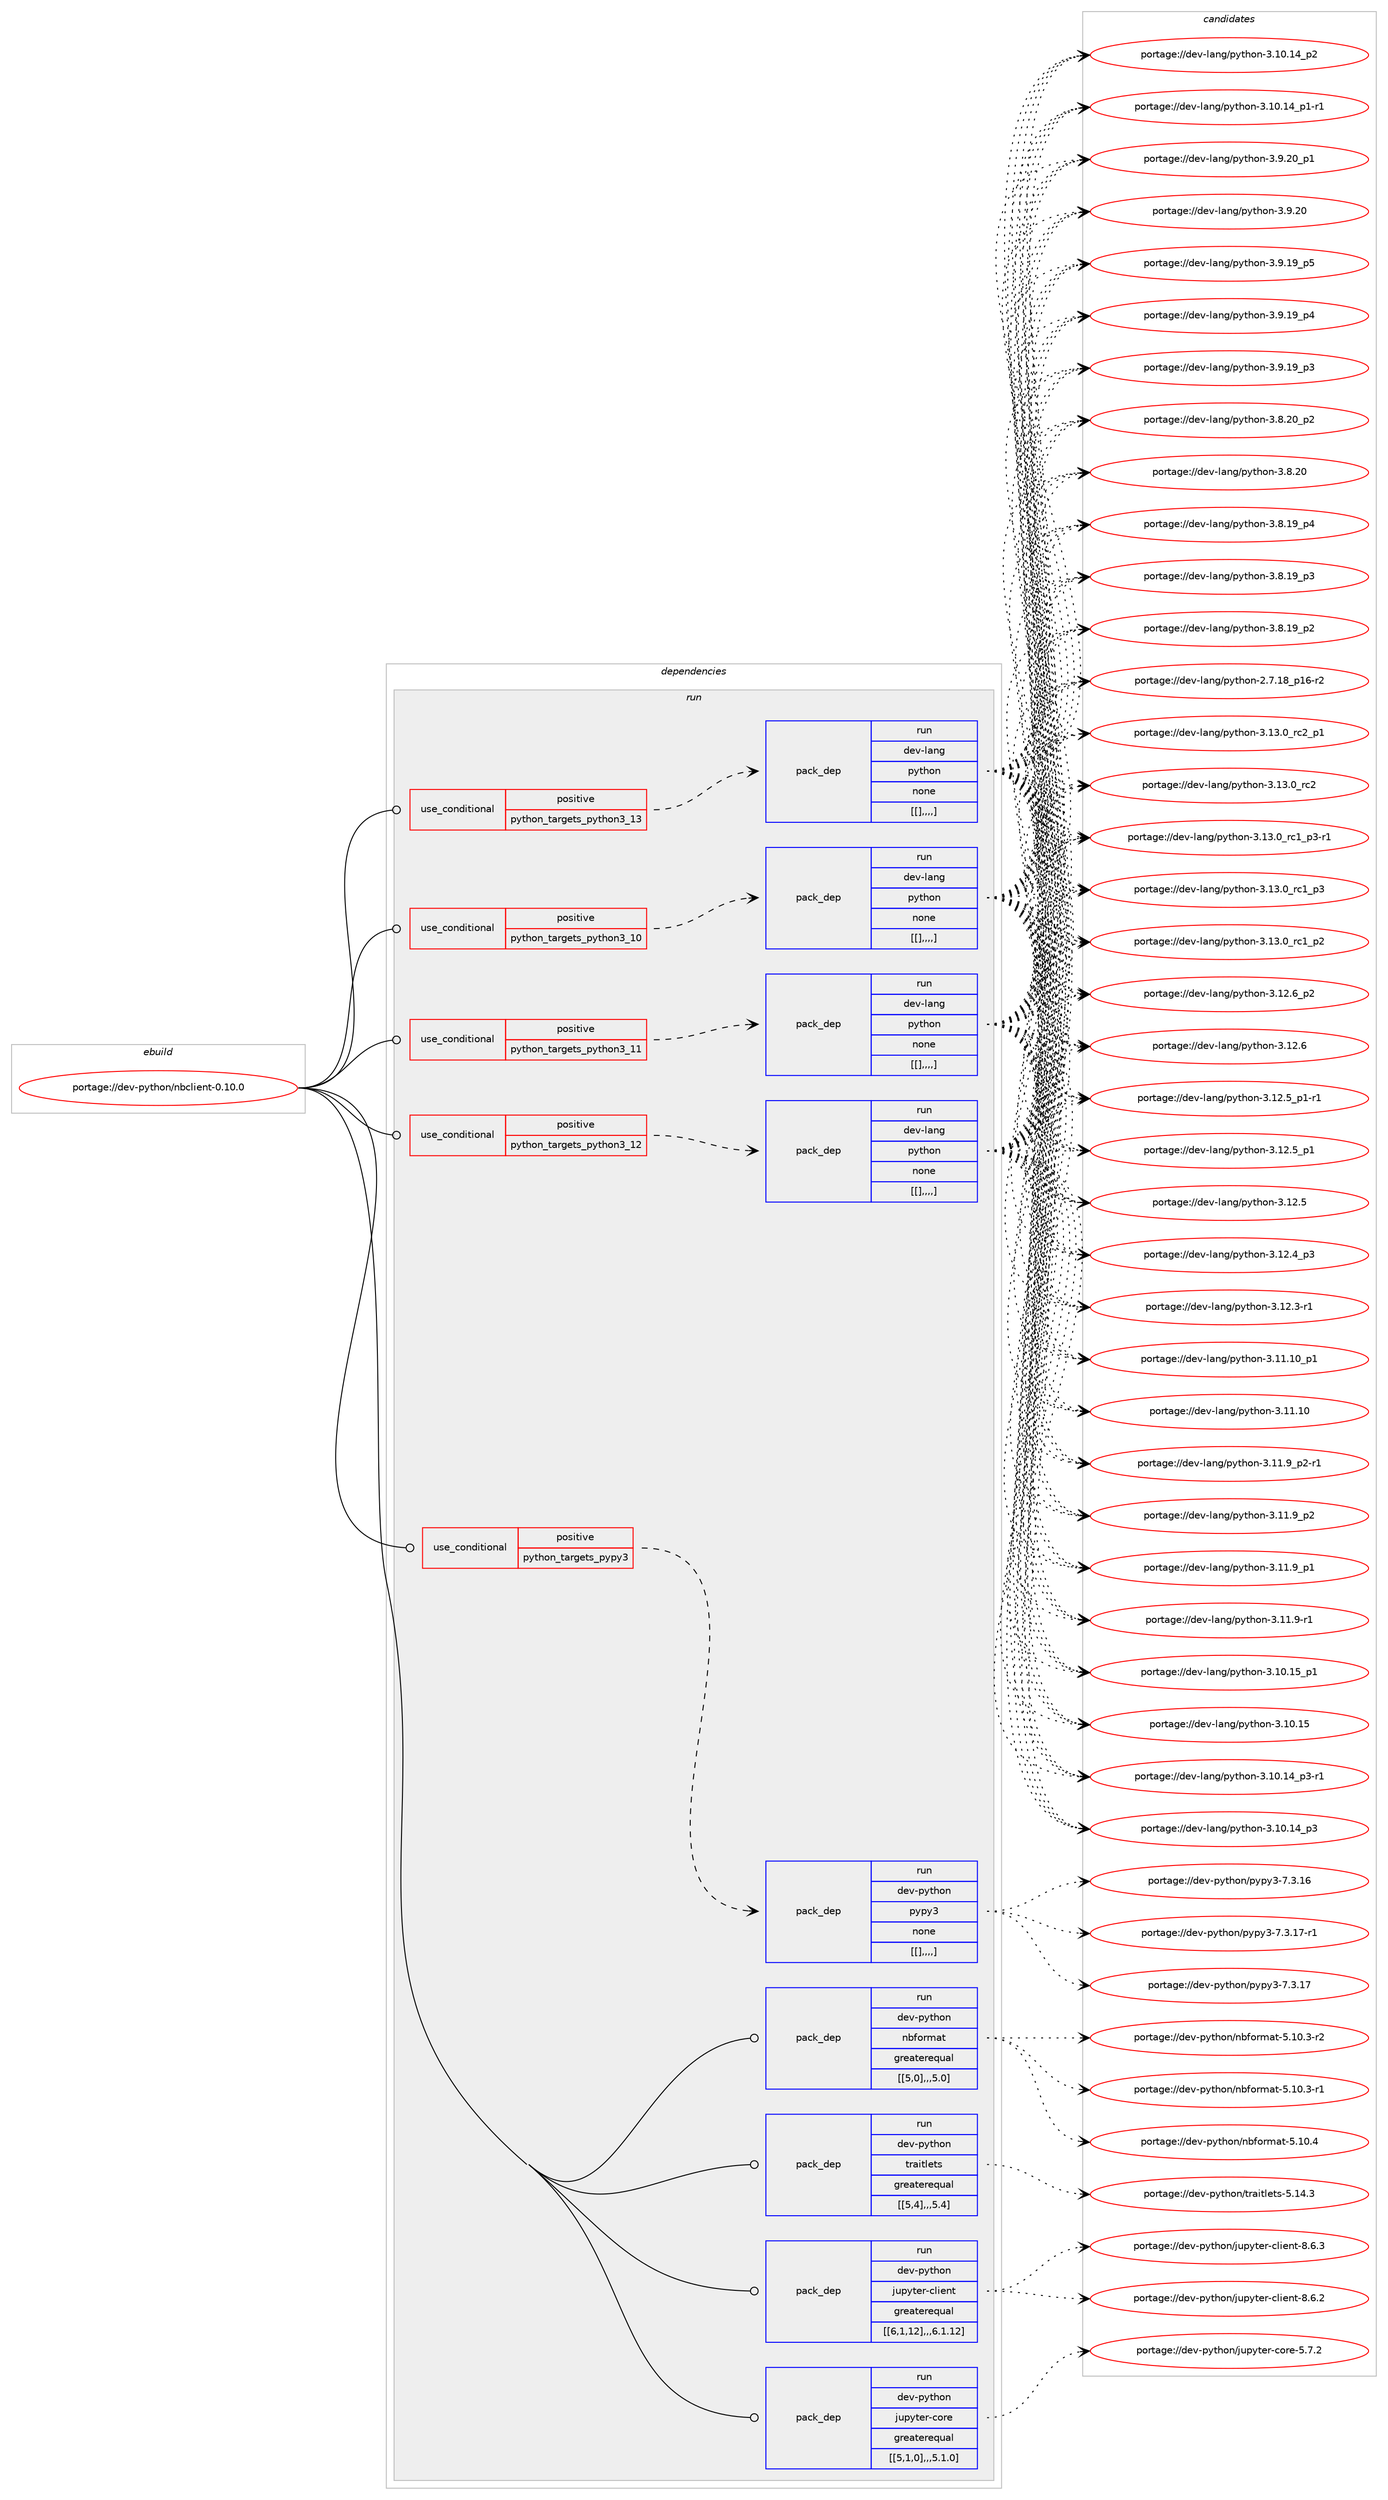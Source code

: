 digraph prolog {

# *************
# Graph options
# *************

newrank=true;
concentrate=true;
compound=true;
graph [rankdir=LR,fontname=Helvetica,fontsize=10,ranksep=1.5];#, ranksep=2.5, nodesep=0.2];
edge  [arrowhead=vee];
node  [fontname=Helvetica,fontsize=10];

# **********
# The ebuild
# **********

subgraph cluster_leftcol {
color=gray;
label=<<i>ebuild</i>>;
id [label="portage://dev-python/nbclient-0.10.0", color=red, width=4, href="../dev-python/nbclient-0.10.0.svg"];
}

# ****************
# The dependencies
# ****************

subgraph cluster_midcol {
color=gray;
label=<<i>dependencies</i>>;
subgraph cluster_compile {
fillcolor="#eeeeee";
style=filled;
label=<<i>compile</i>>;
}
subgraph cluster_compileandrun {
fillcolor="#eeeeee";
style=filled;
label=<<i>compile and run</i>>;
}
subgraph cluster_run {
fillcolor="#eeeeee";
style=filled;
label=<<i>run</i>>;
subgraph cond36429 {
dependency154333 [label=<<TABLE BORDER="0" CELLBORDER="1" CELLSPACING="0" CELLPADDING="4"><TR><TD ROWSPAN="3" CELLPADDING="10">use_conditional</TD></TR><TR><TD>positive</TD></TR><TR><TD>python_targets_pypy3</TD></TR></TABLE>>, shape=none, color=red];
subgraph pack116690 {
dependency154334 [label=<<TABLE BORDER="0" CELLBORDER="1" CELLSPACING="0" CELLPADDING="4" WIDTH="220"><TR><TD ROWSPAN="6" CELLPADDING="30">pack_dep</TD></TR><TR><TD WIDTH="110">run</TD></TR><TR><TD>dev-python</TD></TR><TR><TD>pypy3</TD></TR><TR><TD>none</TD></TR><TR><TD>[[],,,,]</TD></TR></TABLE>>, shape=none, color=blue];
}
dependency154333:e -> dependency154334:w [weight=20,style="dashed",arrowhead="vee"];
}
id:e -> dependency154333:w [weight=20,style="solid",arrowhead="odot"];
subgraph cond36430 {
dependency154335 [label=<<TABLE BORDER="0" CELLBORDER="1" CELLSPACING="0" CELLPADDING="4"><TR><TD ROWSPAN="3" CELLPADDING="10">use_conditional</TD></TR><TR><TD>positive</TD></TR><TR><TD>python_targets_python3_10</TD></TR></TABLE>>, shape=none, color=red];
subgraph pack116691 {
dependency154336 [label=<<TABLE BORDER="0" CELLBORDER="1" CELLSPACING="0" CELLPADDING="4" WIDTH="220"><TR><TD ROWSPAN="6" CELLPADDING="30">pack_dep</TD></TR><TR><TD WIDTH="110">run</TD></TR><TR><TD>dev-lang</TD></TR><TR><TD>python</TD></TR><TR><TD>none</TD></TR><TR><TD>[[],,,,]</TD></TR></TABLE>>, shape=none, color=blue];
}
dependency154335:e -> dependency154336:w [weight=20,style="dashed",arrowhead="vee"];
}
id:e -> dependency154335:w [weight=20,style="solid",arrowhead="odot"];
subgraph cond36431 {
dependency154337 [label=<<TABLE BORDER="0" CELLBORDER="1" CELLSPACING="0" CELLPADDING="4"><TR><TD ROWSPAN="3" CELLPADDING="10">use_conditional</TD></TR><TR><TD>positive</TD></TR><TR><TD>python_targets_python3_11</TD></TR></TABLE>>, shape=none, color=red];
subgraph pack116692 {
dependency154338 [label=<<TABLE BORDER="0" CELLBORDER="1" CELLSPACING="0" CELLPADDING="4" WIDTH="220"><TR><TD ROWSPAN="6" CELLPADDING="30">pack_dep</TD></TR><TR><TD WIDTH="110">run</TD></TR><TR><TD>dev-lang</TD></TR><TR><TD>python</TD></TR><TR><TD>none</TD></TR><TR><TD>[[],,,,]</TD></TR></TABLE>>, shape=none, color=blue];
}
dependency154337:e -> dependency154338:w [weight=20,style="dashed",arrowhead="vee"];
}
id:e -> dependency154337:w [weight=20,style="solid",arrowhead="odot"];
subgraph cond36432 {
dependency154339 [label=<<TABLE BORDER="0" CELLBORDER="1" CELLSPACING="0" CELLPADDING="4"><TR><TD ROWSPAN="3" CELLPADDING="10">use_conditional</TD></TR><TR><TD>positive</TD></TR><TR><TD>python_targets_python3_12</TD></TR></TABLE>>, shape=none, color=red];
subgraph pack116693 {
dependency154340 [label=<<TABLE BORDER="0" CELLBORDER="1" CELLSPACING="0" CELLPADDING="4" WIDTH="220"><TR><TD ROWSPAN="6" CELLPADDING="30">pack_dep</TD></TR><TR><TD WIDTH="110">run</TD></TR><TR><TD>dev-lang</TD></TR><TR><TD>python</TD></TR><TR><TD>none</TD></TR><TR><TD>[[],,,,]</TD></TR></TABLE>>, shape=none, color=blue];
}
dependency154339:e -> dependency154340:w [weight=20,style="dashed",arrowhead="vee"];
}
id:e -> dependency154339:w [weight=20,style="solid",arrowhead="odot"];
subgraph cond36433 {
dependency154341 [label=<<TABLE BORDER="0" CELLBORDER="1" CELLSPACING="0" CELLPADDING="4"><TR><TD ROWSPAN="3" CELLPADDING="10">use_conditional</TD></TR><TR><TD>positive</TD></TR><TR><TD>python_targets_python3_13</TD></TR></TABLE>>, shape=none, color=red];
subgraph pack116694 {
dependency154342 [label=<<TABLE BORDER="0" CELLBORDER="1" CELLSPACING="0" CELLPADDING="4" WIDTH="220"><TR><TD ROWSPAN="6" CELLPADDING="30">pack_dep</TD></TR><TR><TD WIDTH="110">run</TD></TR><TR><TD>dev-lang</TD></TR><TR><TD>python</TD></TR><TR><TD>none</TD></TR><TR><TD>[[],,,,]</TD></TR></TABLE>>, shape=none, color=blue];
}
dependency154341:e -> dependency154342:w [weight=20,style="dashed",arrowhead="vee"];
}
id:e -> dependency154341:w [weight=20,style="solid",arrowhead="odot"];
subgraph pack116695 {
dependency154343 [label=<<TABLE BORDER="0" CELLBORDER="1" CELLSPACING="0" CELLPADDING="4" WIDTH="220"><TR><TD ROWSPAN="6" CELLPADDING="30">pack_dep</TD></TR><TR><TD WIDTH="110">run</TD></TR><TR><TD>dev-python</TD></TR><TR><TD>jupyter-client</TD></TR><TR><TD>greaterequal</TD></TR><TR><TD>[[6,1,12],,,6.1.12]</TD></TR></TABLE>>, shape=none, color=blue];
}
id:e -> dependency154343:w [weight=20,style="solid",arrowhead="odot"];
subgraph pack116696 {
dependency154344 [label=<<TABLE BORDER="0" CELLBORDER="1" CELLSPACING="0" CELLPADDING="4" WIDTH="220"><TR><TD ROWSPAN="6" CELLPADDING="30">pack_dep</TD></TR><TR><TD WIDTH="110">run</TD></TR><TR><TD>dev-python</TD></TR><TR><TD>jupyter-core</TD></TR><TR><TD>greaterequal</TD></TR><TR><TD>[[5,1,0],,,5.1.0]</TD></TR></TABLE>>, shape=none, color=blue];
}
id:e -> dependency154344:w [weight=20,style="solid",arrowhead="odot"];
subgraph pack116697 {
dependency154345 [label=<<TABLE BORDER="0" CELLBORDER="1" CELLSPACING="0" CELLPADDING="4" WIDTH="220"><TR><TD ROWSPAN="6" CELLPADDING="30">pack_dep</TD></TR><TR><TD WIDTH="110">run</TD></TR><TR><TD>dev-python</TD></TR><TR><TD>nbformat</TD></TR><TR><TD>greaterequal</TD></TR><TR><TD>[[5,0],,,5.0]</TD></TR></TABLE>>, shape=none, color=blue];
}
id:e -> dependency154345:w [weight=20,style="solid",arrowhead="odot"];
subgraph pack116698 {
dependency154346 [label=<<TABLE BORDER="0" CELLBORDER="1" CELLSPACING="0" CELLPADDING="4" WIDTH="220"><TR><TD ROWSPAN="6" CELLPADDING="30">pack_dep</TD></TR><TR><TD WIDTH="110">run</TD></TR><TR><TD>dev-python</TD></TR><TR><TD>traitlets</TD></TR><TR><TD>greaterequal</TD></TR><TR><TD>[[5,4],,,5.4]</TD></TR></TABLE>>, shape=none, color=blue];
}
id:e -> dependency154346:w [weight=20,style="solid",arrowhead="odot"];
}
}

# **************
# The candidates
# **************

subgraph cluster_choices {
rank=same;
color=gray;
label=<<i>candidates</i>>;

subgraph choice116690 {
color=black;
nodesep=1;
choice100101118451121211161041111104711212111212151455546514649554511449 [label="portage://dev-python/pypy3-7.3.17-r1", color=red, width=4,href="../dev-python/pypy3-7.3.17-r1.svg"];
choice10010111845112121116104111110471121211121215145554651464955 [label="portage://dev-python/pypy3-7.3.17", color=red, width=4,href="../dev-python/pypy3-7.3.17.svg"];
choice10010111845112121116104111110471121211121215145554651464954 [label="portage://dev-python/pypy3-7.3.16", color=red, width=4,href="../dev-python/pypy3-7.3.16.svg"];
dependency154334:e -> choice100101118451121211161041111104711212111212151455546514649554511449:w [style=dotted,weight="100"];
dependency154334:e -> choice10010111845112121116104111110471121211121215145554651464955:w [style=dotted,weight="100"];
dependency154334:e -> choice10010111845112121116104111110471121211121215145554651464954:w [style=dotted,weight="100"];
}
subgraph choice116691 {
color=black;
nodesep=1;
choice100101118451089711010347112121116104111110455146495146489511499509511249 [label="portage://dev-lang/python-3.13.0_rc2_p1", color=red, width=4,href="../dev-lang/python-3.13.0_rc2_p1.svg"];
choice10010111845108971101034711212111610411111045514649514648951149950 [label="portage://dev-lang/python-3.13.0_rc2", color=red, width=4,href="../dev-lang/python-3.13.0_rc2.svg"];
choice1001011184510897110103471121211161041111104551464951464895114994995112514511449 [label="portage://dev-lang/python-3.13.0_rc1_p3-r1", color=red, width=4,href="../dev-lang/python-3.13.0_rc1_p3-r1.svg"];
choice100101118451089711010347112121116104111110455146495146489511499499511251 [label="portage://dev-lang/python-3.13.0_rc1_p3", color=red, width=4,href="../dev-lang/python-3.13.0_rc1_p3.svg"];
choice100101118451089711010347112121116104111110455146495146489511499499511250 [label="portage://dev-lang/python-3.13.0_rc1_p2", color=red, width=4,href="../dev-lang/python-3.13.0_rc1_p2.svg"];
choice100101118451089711010347112121116104111110455146495046549511250 [label="portage://dev-lang/python-3.12.6_p2", color=red, width=4,href="../dev-lang/python-3.12.6_p2.svg"];
choice10010111845108971101034711212111610411111045514649504654 [label="portage://dev-lang/python-3.12.6", color=red, width=4,href="../dev-lang/python-3.12.6.svg"];
choice1001011184510897110103471121211161041111104551464950465395112494511449 [label="portage://dev-lang/python-3.12.5_p1-r1", color=red, width=4,href="../dev-lang/python-3.12.5_p1-r1.svg"];
choice100101118451089711010347112121116104111110455146495046539511249 [label="portage://dev-lang/python-3.12.5_p1", color=red, width=4,href="../dev-lang/python-3.12.5_p1.svg"];
choice10010111845108971101034711212111610411111045514649504653 [label="portage://dev-lang/python-3.12.5", color=red, width=4,href="../dev-lang/python-3.12.5.svg"];
choice100101118451089711010347112121116104111110455146495046529511251 [label="portage://dev-lang/python-3.12.4_p3", color=red, width=4,href="../dev-lang/python-3.12.4_p3.svg"];
choice100101118451089711010347112121116104111110455146495046514511449 [label="portage://dev-lang/python-3.12.3-r1", color=red, width=4,href="../dev-lang/python-3.12.3-r1.svg"];
choice10010111845108971101034711212111610411111045514649494649489511249 [label="portage://dev-lang/python-3.11.10_p1", color=red, width=4,href="../dev-lang/python-3.11.10_p1.svg"];
choice1001011184510897110103471121211161041111104551464949464948 [label="portage://dev-lang/python-3.11.10", color=red, width=4,href="../dev-lang/python-3.11.10.svg"];
choice1001011184510897110103471121211161041111104551464949465795112504511449 [label="portage://dev-lang/python-3.11.9_p2-r1", color=red, width=4,href="../dev-lang/python-3.11.9_p2-r1.svg"];
choice100101118451089711010347112121116104111110455146494946579511250 [label="portage://dev-lang/python-3.11.9_p2", color=red, width=4,href="../dev-lang/python-3.11.9_p2.svg"];
choice100101118451089711010347112121116104111110455146494946579511249 [label="portage://dev-lang/python-3.11.9_p1", color=red, width=4,href="../dev-lang/python-3.11.9_p1.svg"];
choice100101118451089711010347112121116104111110455146494946574511449 [label="portage://dev-lang/python-3.11.9-r1", color=red, width=4,href="../dev-lang/python-3.11.9-r1.svg"];
choice10010111845108971101034711212111610411111045514649484649539511249 [label="portage://dev-lang/python-3.10.15_p1", color=red, width=4,href="../dev-lang/python-3.10.15_p1.svg"];
choice1001011184510897110103471121211161041111104551464948464953 [label="portage://dev-lang/python-3.10.15", color=red, width=4,href="../dev-lang/python-3.10.15.svg"];
choice100101118451089711010347112121116104111110455146494846495295112514511449 [label="portage://dev-lang/python-3.10.14_p3-r1", color=red, width=4,href="../dev-lang/python-3.10.14_p3-r1.svg"];
choice10010111845108971101034711212111610411111045514649484649529511251 [label="portage://dev-lang/python-3.10.14_p3", color=red, width=4,href="../dev-lang/python-3.10.14_p3.svg"];
choice10010111845108971101034711212111610411111045514649484649529511250 [label="portage://dev-lang/python-3.10.14_p2", color=red, width=4,href="../dev-lang/python-3.10.14_p2.svg"];
choice100101118451089711010347112121116104111110455146494846495295112494511449 [label="portage://dev-lang/python-3.10.14_p1-r1", color=red, width=4,href="../dev-lang/python-3.10.14_p1-r1.svg"];
choice100101118451089711010347112121116104111110455146574650489511249 [label="portage://dev-lang/python-3.9.20_p1", color=red, width=4,href="../dev-lang/python-3.9.20_p1.svg"];
choice10010111845108971101034711212111610411111045514657465048 [label="portage://dev-lang/python-3.9.20", color=red, width=4,href="../dev-lang/python-3.9.20.svg"];
choice100101118451089711010347112121116104111110455146574649579511253 [label="portage://dev-lang/python-3.9.19_p5", color=red, width=4,href="../dev-lang/python-3.9.19_p5.svg"];
choice100101118451089711010347112121116104111110455146574649579511252 [label="portage://dev-lang/python-3.9.19_p4", color=red, width=4,href="../dev-lang/python-3.9.19_p4.svg"];
choice100101118451089711010347112121116104111110455146574649579511251 [label="portage://dev-lang/python-3.9.19_p3", color=red, width=4,href="../dev-lang/python-3.9.19_p3.svg"];
choice100101118451089711010347112121116104111110455146564650489511250 [label="portage://dev-lang/python-3.8.20_p2", color=red, width=4,href="../dev-lang/python-3.8.20_p2.svg"];
choice10010111845108971101034711212111610411111045514656465048 [label="portage://dev-lang/python-3.8.20", color=red, width=4,href="../dev-lang/python-3.8.20.svg"];
choice100101118451089711010347112121116104111110455146564649579511252 [label="portage://dev-lang/python-3.8.19_p4", color=red, width=4,href="../dev-lang/python-3.8.19_p4.svg"];
choice100101118451089711010347112121116104111110455146564649579511251 [label="portage://dev-lang/python-3.8.19_p3", color=red, width=4,href="../dev-lang/python-3.8.19_p3.svg"];
choice100101118451089711010347112121116104111110455146564649579511250 [label="portage://dev-lang/python-3.8.19_p2", color=red, width=4,href="../dev-lang/python-3.8.19_p2.svg"];
choice100101118451089711010347112121116104111110455046554649569511249544511450 [label="portage://dev-lang/python-2.7.18_p16-r2", color=red, width=4,href="../dev-lang/python-2.7.18_p16-r2.svg"];
dependency154336:e -> choice100101118451089711010347112121116104111110455146495146489511499509511249:w [style=dotted,weight="100"];
dependency154336:e -> choice10010111845108971101034711212111610411111045514649514648951149950:w [style=dotted,weight="100"];
dependency154336:e -> choice1001011184510897110103471121211161041111104551464951464895114994995112514511449:w [style=dotted,weight="100"];
dependency154336:e -> choice100101118451089711010347112121116104111110455146495146489511499499511251:w [style=dotted,weight="100"];
dependency154336:e -> choice100101118451089711010347112121116104111110455146495146489511499499511250:w [style=dotted,weight="100"];
dependency154336:e -> choice100101118451089711010347112121116104111110455146495046549511250:w [style=dotted,weight="100"];
dependency154336:e -> choice10010111845108971101034711212111610411111045514649504654:w [style=dotted,weight="100"];
dependency154336:e -> choice1001011184510897110103471121211161041111104551464950465395112494511449:w [style=dotted,weight="100"];
dependency154336:e -> choice100101118451089711010347112121116104111110455146495046539511249:w [style=dotted,weight="100"];
dependency154336:e -> choice10010111845108971101034711212111610411111045514649504653:w [style=dotted,weight="100"];
dependency154336:e -> choice100101118451089711010347112121116104111110455146495046529511251:w [style=dotted,weight="100"];
dependency154336:e -> choice100101118451089711010347112121116104111110455146495046514511449:w [style=dotted,weight="100"];
dependency154336:e -> choice10010111845108971101034711212111610411111045514649494649489511249:w [style=dotted,weight="100"];
dependency154336:e -> choice1001011184510897110103471121211161041111104551464949464948:w [style=dotted,weight="100"];
dependency154336:e -> choice1001011184510897110103471121211161041111104551464949465795112504511449:w [style=dotted,weight="100"];
dependency154336:e -> choice100101118451089711010347112121116104111110455146494946579511250:w [style=dotted,weight="100"];
dependency154336:e -> choice100101118451089711010347112121116104111110455146494946579511249:w [style=dotted,weight="100"];
dependency154336:e -> choice100101118451089711010347112121116104111110455146494946574511449:w [style=dotted,weight="100"];
dependency154336:e -> choice10010111845108971101034711212111610411111045514649484649539511249:w [style=dotted,weight="100"];
dependency154336:e -> choice1001011184510897110103471121211161041111104551464948464953:w [style=dotted,weight="100"];
dependency154336:e -> choice100101118451089711010347112121116104111110455146494846495295112514511449:w [style=dotted,weight="100"];
dependency154336:e -> choice10010111845108971101034711212111610411111045514649484649529511251:w [style=dotted,weight="100"];
dependency154336:e -> choice10010111845108971101034711212111610411111045514649484649529511250:w [style=dotted,weight="100"];
dependency154336:e -> choice100101118451089711010347112121116104111110455146494846495295112494511449:w [style=dotted,weight="100"];
dependency154336:e -> choice100101118451089711010347112121116104111110455146574650489511249:w [style=dotted,weight="100"];
dependency154336:e -> choice10010111845108971101034711212111610411111045514657465048:w [style=dotted,weight="100"];
dependency154336:e -> choice100101118451089711010347112121116104111110455146574649579511253:w [style=dotted,weight="100"];
dependency154336:e -> choice100101118451089711010347112121116104111110455146574649579511252:w [style=dotted,weight="100"];
dependency154336:e -> choice100101118451089711010347112121116104111110455146574649579511251:w [style=dotted,weight="100"];
dependency154336:e -> choice100101118451089711010347112121116104111110455146564650489511250:w [style=dotted,weight="100"];
dependency154336:e -> choice10010111845108971101034711212111610411111045514656465048:w [style=dotted,weight="100"];
dependency154336:e -> choice100101118451089711010347112121116104111110455146564649579511252:w [style=dotted,weight="100"];
dependency154336:e -> choice100101118451089711010347112121116104111110455146564649579511251:w [style=dotted,weight="100"];
dependency154336:e -> choice100101118451089711010347112121116104111110455146564649579511250:w [style=dotted,weight="100"];
dependency154336:e -> choice100101118451089711010347112121116104111110455046554649569511249544511450:w [style=dotted,weight="100"];
}
subgraph choice116692 {
color=black;
nodesep=1;
choice100101118451089711010347112121116104111110455146495146489511499509511249 [label="portage://dev-lang/python-3.13.0_rc2_p1", color=red, width=4,href="../dev-lang/python-3.13.0_rc2_p1.svg"];
choice10010111845108971101034711212111610411111045514649514648951149950 [label="portage://dev-lang/python-3.13.0_rc2", color=red, width=4,href="../dev-lang/python-3.13.0_rc2.svg"];
choice1001011184510897110103471121211161041111104551464951464895114994995112514511449 [label="portage://dev-lang/python-3.13.0_rc1_p3-r1", color=red, width=4,href="../dev-lang/python-3.13.0_rc1_p3-r1.svg"];
choice100101118451089711010347112121116104111110455146495146489511499499511251 [label="portage://dev-lang/python-3.13.0_rc1_p3", color=red, width=4,href="../dev-lang/python-3.13.0_rc1_p3.svg"];
choice100101118451089711010347112121116104111110455146495146489511499499511250 [label="portage://dev-lang/python-3.13.0_rc1_p2", color=red, width=4,href="../dev-lang/python-3.13.0_rc1_p2.svg"];
choice100101118451089711010347112121116104111110455146495046549511250 [label="portage://dev-lang/python-3.12.6_p2", color=red, width=4,href="../dev-lang/python-3.12.6_p2.svg"];
choice10010111845108971101034711212111610411111045514649504654 [label="portage://dev-lang/python-3.12.6", color=red, width=4,href="../dev-lang/python-3.12.6.svg"];
choice1001011184510897110103471121211161041111104551464950465395112494511449 [label="portage://dev-lang/python-3.12.5_p1-r1", color=red, width=4,href="../dev-lang/python-3.12.5_p1-r1.svg"];
choice100101118451089711010347112121116104111110455146495046539511249 [label="portage://dev-lang/python-3.12.5_p1", color=red, width=4,href="../dev-lang/python-3.12.5_p1.svg"];
choice10010111845108971101034711212111610411111045514649504653 [label="portage://dev-lang/python-3.12.5", color=red, width=4,href="../dev-lang/python-3.12.5.svg"];
choice100101118451089711010347112121116104111110455146495046529511251 [label="portage://dev-lang/python-3.12.4_p3", color=red, width=4,href="../dev-lang/python-3.12.4_p3.svg"];
choice100101118451089711010347112121116104111110455146495046514511449 [label="portage://dev-lang/python-3.12.3-r1", color=red, width=4,href="../dev-lang/python-3.12.3-r1.svg"];
choice10010111845108971101034711212111610411111045514649494649489511249 [label="portage://dev-lang/python-3.11.10_p1", color=red, width=4,href="../dev-lang/python-3.11.10_p1.svg"];
choice1001011184510897110103471121211161041111104551464949464948 [label="portage://dev-lang/python-3.11.10", color=red, width=4,href="../dev-lang/python-3.11.10.svg"];
choice1001011184510897110103471121211161041111104551464949465795112504511449 [label="portage://dev-lang/python-3.11.9_p2-r1", color=red, width=4,href="../dev-lang/python-3.11.9_p2-r1.svg"];
choice100101118451089711010347112121116104111110455146494946579511250 [label="portage://dev-lang/python-3.11.9_p2", color=red, width=4,href="../dev-lang/python-3.11.9_p2.svg"];
choice100101118451089711010347112121116104111110455146494946579511249 [label="portage://dev-lang/python-3.11.9_p1", color=red, width=4,href="../dev-lang/python-3.11.9_p1.svg"];
choice100101118451089711010347112121116104111110455146494946574511449 [label="portage://dev-lang/python-3.11.9-r1", color=red, width=4,href="../dev-lang/python-3.11.9-r1.svg"];
choice10010111845108971101034711212111610411111045514649484649539511249 [label="portage://dev-lang/python-3.10.15_p1", color=red, width=4,href="../dev-lang/python-3.10.15_p1.svg"];
choice1001011184510897110103471121211161041111104551464948464953 [label="portage://dev-lang/python-3.10.15", color=red, width=4,href="../dev-lang/python-3.10.15.svg"];
choice100101118451089711010347112121116104111110455146494846495295112514511449 [label="portage://dev-lang/python-3.10.14_p3-r1", color=red, width=4,href="../dev-lang/python-3.10.14_p3-r1.svg"];
choice10010111845108971101034711212111610411111045514649484649529511251 [label="portage://dev-lang/python-3.10.14_p3", color=red, width=4,href="../dev-lang/python-3.10.14_p3.svg"];
choice10010111845108971101034711212111610411111045514649484649529511250 [label="portage://dev-lang/python-3.10.14_p2", color=red, width=4,href="../dev-lang/python-3.10.14_p2.svg"];
choice100101118451089711010347112121116104111110455146494846495295112494511449 [label="portage://dev-lang/python-3.10.14_p1-r1", color=red, width=4,href="../dev-lang/python-3.10.14_p1-r1.svg"];
choice100101118451089711010347112121116104111110455146574650489511249 [label="portage://dev-lang/python-3.9.20_p1", color=red, width=4,href="../dev-lang/python-3.9.20_p1.svg"];
choice10010111845108971101034711212111610411111045514657465048 [label="portage://dev-lang/python-3.9.20", color=red, width=4,href="../dev-lang/python-3.9.20.svg"];
choice100101118451089711010347112121116104111110455146574649579511253 [label="portage://dev-lang/python-3.9.19_p5", color=red, width=4,href="../dev-lang/python-3.9.19_p5.svg"];
choice100101118451089711010347112121116104111110455146574649579511252 [label="portage://dev-lang/python-3.9.19_p4", color=red, width=4,href="../dev-lang/python-3.9.19_p4.svg"];
choice100101118451089711010347112121116104111110455146574649579511251 [label="portage://dev-lang/python-3.9.19_p3", color=red, width=4,href="../dev-lang/python-3.9.19_p3.svg"];
choice100101118451089711010347112121116104111110455146564650489511250 [label="portage://dev-lang/python-3.8.20_p2", color=red, width=4,href="../dev-lang/python-3.8.20_p2.svg"];
choice10010111845108971101034711212111610411111045514656465048 [label="portage://dev-lang/python-3.8.20", color=red, width=4,href="../dev-lang/python-3.8.20.svg"];
choice100101118451089711010347112121116104111110455146564649579511252 [label="portage://dev-lang/python-3.8.19_p4", color=red, width=4,href="../dev-lang/python-3.8.19_p4.svg"];
choice100101118451089711010347112121116104111110455146564649579511251 [label="portage://dev-lang/python-3.8.19_p3", color=red, width=4,href="../dev-lang/python-3.8.19_p3.svg"];
choice100101118451089711010347112121116104111110455146564649579511250 [label="portage://dev-lang/python-3.8.19_p2", color=red, width=4,href="../dev-lang/python-3.8.19_p2.svg"];
choice100101118451089711010347112121116104111110455046554649569511249544511450 [label="portage://dev-lang/python-2.7.18_p16-r2", color=red, width=4,href="../dev-lang/python-2.7.18_p16-r2.svg"];
dependency154338:e -> choice100101118451089711010347112121116104111110455146495146489511499509511249:w [style=dotted,weight="100"];
dependency154338:e -> choice10010111845108971101034711212111610411111045514649514648951149950:w [style=dotted,weight="100"];
dependency154338:e -> choice1001011184510897110103471121211161041111104551464951464895114994995112514511449:w [style=dotted,weight="100"];
dependency154338:e -> choice100101118451089711010347112121116104111110455146495146489511499499511251:w [style=dotted,weight="100"];
dependency154338:e -> choice100101118451089711010347112121116104111110455146495146489511499499511250:w [style=dotted,weight="100"];
dependency154338:e -> choice100101118451089711010347112121116104111110455146495046549511250:w [style=dotted,weight="100"];
dependency154338:e -> choice10010111845108971101034711212111610411111045514649504654:w [style=dotted,weight="100"];
dependency154338:e -> choice1001011184510897110103471121211161041111104551464950465395112494511449:w [style=dotted,weight="100"];
dependency154338:e -> choice100101118451089711010347112121116104111110455146495046539511249:w [style=dotted,weight="100"];
dependency154338:e -> choice10010111845108971101034711212111610411111045514649504653:w [style=dotted,weight="100"];
dependency154338:e -> choice100101118451089711010347112121116104111110455146495046529511251:w [style=dotted,weight="100"];
dependency154338:e -> choice100101118451089711010347112121116104111110455146495046514511449:w [style=dotted,weight="100"];
dependency154338:e -> choice10010111845108971101034711212111610411111045514649494649489511249:w [style=dotted,weight="100"];
dependency154338:e -> choice1001011184510897110103471121211161041111104551464949464948:w [style=dotted,weight="100"];
dependency154338:e -> choice1001011184510897110103471121211161041111104551464949465795112504511449:w [style=dotted,weight="100"];
dependency154338:e -> choice100101118451089711010347112121116104111110455146494946579511250:w [style=dotted,weight="100"];
dependency154338:e -> choice100101118451089711010347112121116104111110455146494946579511249:w [style=dotted,weight="100"];
dependency154338:e -> choice100101118451089711010347112121116104111110455146494946574511449:w [style=dotted,weight="100"];
dependency154338:e -> choice10010111845108971101034711212111610411111045514649484649539511249:w [style=dotted,weight="100"];
dependency154338:e -> choice1001011184510897110103471121211161041111104551464948464953:w [style=dotted,weight="100"];
dependency154338:e -> choice100101118451089711010347112121116104111110455146494846495295112514511449:w [style=dotted,weight="100"];
dependency154338:e -> choice10010111845108971101034711212111610411111045514649484649529511251:w [style=dotted,weight="100"];
dependency154338:e -> choice10010111845108971101034711212111610411111045514649484649529511250:w [style=dotted,weight="100"];
dependency154338:e -> choice100101118451089711010347112121116104111110455146494846495295112494511449:w [style=dotted,weight="100"];
dependency154338:e -> choice100101118451089711010347112121116104111110455146574650489511249:w [style=dotted,weight="100"];
dependency154338:e -> choice10010111845108971101034711212111610411111045514657465048:w [style=dotted,weight="100"];
dependency154338:e -> choice100101118451089711010347112121116104111110455146574649579511253:w [style=dotted,weight="100"];
dependency154338:e -> choice100101118451089711010347112121116104111110455146574649579511252:w [style=dotted,weight="100"];
dependency154338:e -> choice100101118451089711010347112121116104111110455146574649579511251:w [style=dotted,weight="100"];
dependency154338:e -> choice100101118451089711010347112121116104111110455146564650489511250:w [style=dotted,weight="100"];
dependency154338:e -> choice10010111845108971101034711212111610411111045514656465048:w [style=dotted,weight="100"];
dependency154338:e -> choice100101118451089711010347112121116104111110455146564649579511252:w [style=dotted,weight="100"];
dependency154338:e -> choice100101118451089711010347112121116104111110455146564649579511251:w [style=dotted,weight="100"];
dependency154338:e -> choice100101118451089711010347112121116104111110455146564649579511250:w [style=dotted,weight="100"];
dependency154338:e -> choice100101118451089711010347112121116104111110455046554649569511249544511450:w [style=dotted,weight="100"];
}
subgraph choice116693 {
color=black;
nodesep=1;
choice100101118451089711010347112121116104111110455146495146489511499509511249 [label="portage://dev-lang/python-3.13.0_rc2_p1", color=red, width=4,href="../dev-lang/python-3.13.0_rc2_p1.svg"];
choice10010111845108971101034711212111610411111045514649514648951149950 [label="portage://dev-lang/python-3.13.0_rc2", color=red, width=4,href="../dev-lang/python-3.13.0_rc2.svg"];
choice1001011184510897110103471121211161041111104551464951464895114994995112514511449 [label="portage://dev-lang/python-3.13.0_rc1_p3-r1", color=red, width=4,href="../dev-lang/python-3.13.0_rc1_p3-r1.svg"];
choice100101118451089711010347112121116104111110455146495146489511499499511251 [label="portage://dev-lang/python-3.13.0_rc1_p3", color=red, width=4,href="../dev-lang/python-3.13.0_rc1_p3.svg"];
choice100101118451089711010347112121116104111110455146495146489511499499511250 [label="portage://dev-lang/python-3.13.0_rc1_p2", color=red, width=4,href="../dev-lang/python-3.13.0_rc1_p2.svg"];
choice100101118451089711010347112121116104111110455146495046549511250 [label="portage://dev-lang/python-3.12.6_p2", color=red, width=4,href="../dev-lang/python-3.12.6_p2.svg"];
choice10010111845108971101034711212111610411111045514649504654 [label="portage://dev-lang/python-3.12.6", color=red, width=4,href="../dev-lang/python-3.12.6.svg"];
choice1001011184510897110103471121211161041111104551464950465395112494511449 [label="portage://dev-lang/python-3.12.5_p1-r1", color=red, width=4,href="../dev-lang/python-3.12.5_p1-r1.svg"];
choice100101118451089711010347112121116104111110455146495046539511249 [label="portage://dev-lang/python-3.12.5_p1", color=red, width=4,href="../dev-lang/python-3.12.5_p1.svg"];
choice10010111845108971101034711212111610411111045514649504653 [label="portage://dev-lang/python-3.12.5", color=red, width=4,href="../dev-lang/python-3.12.5.svg"];
choice100101118451089711010347112121116104111110455146495046529511251 [label="portage://dev-lang/python-3.12.4_p3", color=red, width=4,href="../dev-lang/python-3.12.4_p3.svg"];
choice100101118451089711010347112121116104111110455146495046514511449 [label="portage://dev-lang/python-3.12.3-r1", color=red, width=4,href="../dev-lang/python-3.12.3-r1.svg"];
choice10010111845108971101034711212111610411111045514649494649489511249 [label="portage://dev-lang/python-3.11.10_p1", color=red, width=4,href="../dev-lang/python-3.11.10_p1.svg"];
choice1001011184510897110103471121211161041111104551464949464948 [label="portage://dev-lang/python-3.11.10", color=red, width=4,href="../dev-lang/python-3.11.10.svg"];
choice1001011184510897110103471121211161041111104551464949465795112504511449 [label="portage://dev-lang/python-3.11.9_p2-r1", color=red, width=4,href="../dev-lang/python-3.11.9_p2-r1.svg"];
choice100101118451089711010347112121116104111110455146494946579511250 [label="portage://dev-lang/python-3.11.9_p2", color=red, width=4,href="../dev-lang/python-3.11.9_p2.svg"];
choice100101118451089711010347112121116104111110455146494946579511249 [label="portage://dev-lang/python-3.11.9_p1", color=red, width=4,href="../dev-lang/python-3.11.9_p1.svg"];
choice100101118451089711010347112121116104111110455146494946574511449 [label="portage://dev-lang/python-3.11.9-r1", color=red, width=4,href="../dev-lang/python-3.11.9-r1.svg"];
choice10010111845108971101034711212111610411111045514649484649539511249 [label="portage://dev-lang/python-3.10.15_p1", color=red, width=4,href="../dev-lang/python-3.10.15_p1.svg"];
choice1001011184510897110103471121211161041111104551464948464953 [label="portage://dev-lang/python-3.10.15", color=red, width=4,href="../dev-lang/python-3.10.15.svg"];
choice100101118451089711010347112121116104111110455146494846495295112514511449 [label="portage://dev-lang/python-3.10.14_p3-r1", color=red, width=4,href="../dev-lang/python-3.10.14_p3-r1.svg"];
choice10010111845108971101034711212111610411111045514649484649529511251 [label="portage://dev-lang/python-3.10.14_p3", color=red, width=4,href="../dev-lang/python-3.10.14_p3.svg"];
choice10010111845108971101034711212111610411111045514649484649529511250 [label="portage://dev-lang/python-3.10.14_p2", color=red, width=4,href="../dev-lang/python-3.10.14_p2.svg"];
choice100101118451089711010347112121116104111110455146494846495295112494511449 [label="portage://dev-lang/python-3.10.14_p1-r1", color=red, width=4,href="../dev-lang/python-3.10.14_p1-r1.svg"];
choice100101118451089711010347112121116104111110455146574650489511249 [label="portage://dev-lang/python-3.9.20_p1", color=red, width=4,href="../dev-lang/python-3.9.20_p1.svg"];
choice10010111845108971101034711212111610411111045514657465048 [label="portage://dev-lang/python-3.9.20", color=red, width=4,href="../dev-lang/python-3.9.20.svg"];
choice100101118451089711010347112121116104111110455146574649579511253 [label="portage://dev-lang/python-3.9.19_p5", color=red, width=4,href="../dev-lang/python-3.9.19_p5.svg"];
choice100101118451089711010347112121116104111110455146574649579511252 [label="portage://dev-lang/python-3.9.19_p4", color=red, width=4,href="../dev-lang/python-3.9.19_p4.svg"];
choice100101118451089711010347112121116104111110455146574649579511251 [label="portage://dev-lang/python-3.9.19_p3", color=red, width=4,href="../dev-lang/python-3.9.19_p3.svg"];
choice100101118451089711010347112121116104111110455146564650489511250 [label="portage://dev-lang/python-3.8.20_p2", color=red, width=4,href="../dev-lang/python-3.8.20_p2.svg"];
choice10010111845108971101034711212111610411111045514656465048 [label="portage://dev-lang/python-3.8.20", color=red, width=4,href="../dev-lang/python-3.8.20.svg"];
choice100101118451089711010347112121116104111110455146564649579511252 [label="portage://dev-lang/python-3.8.19_p4", color=red, width=4,href="../dev-lang/python-3.8.19_p4.svg"];
choice100101118451089711010347112121116104111110455146564649579511251 [label="portage://dev-lang/python-3.8.19_p3", color=red, width=4,href="../dev-lang/python-3.8.19_p3.svg"];
choice100101118451089711010347112121116104111110455146564649579511250 [label="portage://dev-lang/python-3.8.19_p2", color=red, width=4,href="../dev-lang/python-3.8.19_p2.svg"];
choice100101118451089711010347112121116104111110455046554649569511249544511450 [label="portage://dev-lang/python-2.7.18_p16-r2", color=red, width=4,href="../dev-lang/python-2.7.18_p16-r2.svg"];
dependency154340:e -> choice100101118451089711010347112121116104111110455146495146489511499509511249:w [style=dotted,weight="100"];
dependency154340:e -> choice10010111845108971101034711212111610411111045514649514648951149950:w [style=dotted,weight="100"];
dependency154340:e -> choice1001011184510897110103471121211161041111104551464951464895114994995112514511449:w [style=dotted,weight="100"];
dependency154340:e -> choice100101118451089711010347112121116104111110455146495146489511499499511251:w [style=dotted,weight="100"];
dependency154340:e -> choice100101118451089711010347112121116104111110455146495146489511499499511250:w [style=dotted,weight="100"];
dependency154340:e -> choice100101118451089711010347112121116104111110455146495046549511250:w [style=dotted,weight="100"];
dependency154340:e -> choice10010111845108971101034711212111610411111045514649504654:w [style=dotted,weight="100"];
dependency154340:e -> choice1001011184510897110103471121211161041111104551464950465395112494511449:w [style=dotted,weight="100"];
dependency154340:e -> choice100101118451089711010347112121116104111110455146495046539511249:w [style=dotted,weight="100"];
dependency154340:e -> choice10010111845108971101034711212111610411111045514649504653:w [style=dotted,weight="100"];
dependency154340:e -> choice100101118451089711010347112121116104111110455146495046529511251:w [style=dotted,weight="100"];
dependency154340:e -> choice100101118451089711010347112121116104111110455146495046514511449:w [style=dotted,weight="100"];
dependency154340:e -> choice10010111845108971101034711212111610411111045514649494649489511249:w [style=dotted,weight="100"];
dependency154340:e -> choice1001011184510897110103471121211161041111104551464949464948:w [style=dotted,weight="100"];
dependency154340:e -> choice1001011184510897110103471121211161041111104551464949465795112504511449:w [style=dotted,weight="100"];
dependency154340:e -> choice100101118451089711010347112121116104111110455146494946579511250:w [style=dotted,weight="100"];
dependency154340:e -> choice100101118451089711010347112121116104111110455146494946579511249:w [style=dotted,weight="100"];
dependency154340:e -> choice100101118451089711010347112121116104111110455146494946574511449:w [style=dotted,weight="100"];
dependency154340:e -> choice10010111845108971101034711212111610411111045514649484649539511249:w [style=dotted,weight="100"];
dependency154340:e -> choice1001011184510897110103471121211161041111104551464948464953:w [style=dotted,weight="100"];
dependency154340:e -> choice100101118451089711010347112121116104111110455146494846495295112514511449:w [style=dotted,weight="100"];
dependency154340:e -> choice10010111845108971101034711212111610411111045514649484649529511251:w [style=dotted,weight="100"];
dependency154340:e -> choice10010111845108971101034711212111610411111045514649484649529511250:w [style=dotted,weight="100"];
dependency154340:e -> choice100101118451089711010347112121116104111110455146494846495295112494511449:w [style=dotted,weight="100"];
dependency154340:e -> choice100101118451089711010347112121116104111110455146574650489511249:w [style=dotted,weight="100"];
dependency154340:e -> choice10010111845108971101034711212111610411111045514657465048:w [style=dotted,weight="100"];
dependency154340:e -> choice100101118451089711010347112121116104111110455146574649579511253:w [style=dotted,weight="100"];
dependency154340:e -> choice100101118451089711010347112121116104111110455146574649579511252:w [style=dotted,weight="100"];
dependency154340:e -> choice100101118451089711010347112121116104111110455146574649579511251:w [style=dotted,weight="100"];
dependency154340:e -> choice100101118451089711010347112121116104111110455146564650489511250:w [style=dotted,weight="100"];
dependency154340:e -> choice10010111845108971101034711212111610411111045514656465048:w [style=dotted,weight="100"];
dependency154340:e -> choice100101118451089711010347112121116104111110455146564649579511252:w [style=dotted,weight="100"];
dependency154340:e -> choice100101118451089711010347112121116104111110455146564649579511251:w [style=dotted,weight="100"];
dependency154340:e -> choice100101118451089711010347112121116104111110455146564649579511250:w [style=dotted,weight="100"];
dependency154340:e -> choice100101118451089711010347112121116104111110455046554649569511249544511450:w [style=dotted,weight="100"];
}
subgraph choice116694 {
color=black;
nodesep=1;
choice100101118451089711010347112121116104111110455146495146489511499509511249 [label="portage://dev-lang/python-3.13.0_rc2_p1", color=red, width=4,href="../dev-lang/python-3.13.0_rc2_p1.svg"];
choice10010111845108971101034711212111610411111045514649514648951149950 [label="portage://dev-lang/python-3.13.0_rc2", color=red, width=4,href="../dev-lang/python-3.13.0_rc2.svg"];
choice1001011184510897110103471121211161041111104551464951464895114994995112514511449 [label="portage://dev-lang/python-3.13.0_rc1_p3-r1", color=red, width=4,href="../dev-lang/python-3.13.0_rc1_p3-r1.svg"];
choice100101118451089711010347112121116104111110455146495146489511499499511251 [label="portage://dev-lang/python-3.13.0_rc1_p3", color=red, width=4,href="../dev-lang/python-3.13.0_rc1_p3.svg"];
choice100101118451089711010347112121116104111110455146495146489511499499511250 [label="portage://dev-lang/python-3.13.0_rc1_p2", color=red, width=4,href="../dev-lang/python-3.13.0_rc1_p2.svg"];
choice100101118451089711010347112121116104111110455146495046549511250 [label="portage://dev-lang/python-3.12.6_p2", color=red, width=4,href="../dev-lang/python-3.12.6_p2.svg"];
choice10010111845108971101034711212111610411111045514649504654 [label="portage://dev-lang/python-3.12.6", color=red, width=4,href="../dev-lang/python-3.12.6.svg"];
choice1001011184510897110103471121211161041111104551464950465395112494511449 [label="portage://dev-lang/python-3.12.5_p1-r1", color=red, width=4,href="../dev-lang/python-3.12.5_p1-r1.svg"];
choice100101118451089711010347112121116104111110455146495046539511249 [label="portage://dev-lang/python-3.12.5_p1", color=red, width=4,href="../dev-lang/python-3.12.5_p1.svg"];
choice10010111845108971101034711212111610411111045514649504653 [label="portage://dev-lang/python-3.12.5", color=red, width=4,href="../dev-lang/python-3.12.5.svg"];
choice100101118451089711010347112121116104111110455146495046529511251 [label="portage://dev-lang/python-3.12.4_p3", color=red, width=4,href="../dev-lang/python-3.12.4_p3.svg"];
choice100101118451089711010347112121116104111110455146495046514511449 [label="portage://dev-lang/python-3.12.3-r1", color=red, width=4,href="../dev-lang/python-3.12.3-r1.svg"];
choice10010111845108971101034711212111610411111045514649494649489511249 [label="portage://dev-lang/python-3.11.10_p1", color=red, width=4,href="../dev-lang/python-3.11.10_p1.svg"];
choice1001011184510897110103471121211161041111104551464949464948 [label="portage://dev-lang/python-3.11.10", color=red, width=4,href="../dev-lang/python-3.11.10.svg"];
choice1001011184510897110103471121211161041111104551464949465795112504511449 [label="portage://dev-lang/python-3.11.9_p2-r1", color=red, width=4,href="../dev-lang/python-3.11.9_p2-r1.svg"];
choice100101118451089711010347112121116104111110455146494946579511250 [label="portage://dev-lang/python-3.11.9_p2", color=red, width=4,href="../dev-lang/python-3.11.9_p2.svg"];
choice100101118451089711010347112121116104111110455146494946579511249 [label="portage://dev-lang/python-3.11.9_p1", color=red, width=4,href="../dev-lang/python-3.11.9_p1.svg"];
choice100101118451089711010347112121116104111110455146494946574511449 [label="portage://dev-lang/python-3.11.9-r1", color=red, width=4,href="../dev-lang/python-3.11.9-r1.svg"];
choice10010111845108971101034711212111610411111045514649484649539511249 [label="portage://dev-lang/python-3.10.15_p1", color=red, width=4,href="../dev-lang/python-3.10.15_p1.svg"];
choice1001011184510897110103471121211161041111104551464948464953 [label="portage://dev-lang/python-3.10.15", color=red, width=4,href="../dev-lang/python-3.10.15.svg"];
choice100101118451089711010347112121116104111110455146494846495295112514511449 [label="portage://dev-lang/python-3.10.14_p3-r1", color=red, width=4,href="../dev-lang/python-3.10.14_p3-r1.svg"];
choice10010111845108971101034711212111610411111045514649484649529511251 [label="portage://dev-lang/python-3.10.14_p3", color=red, width=4,href="../dev-lang/python-3.10.14_p3.svg"];
choice10010111845108971101034711212111610411111045514649484649529511250 [label="portage://dev-lang/python-3.10.14_p2", color=red, width=4,href="../dev-lang/python-3.10.14_p2.svg"];
choice100101118451089711010347112121116104111110455146494846495295112494511449 [label="portage://dev-lang/python-3.10.14_p1-r1", color=red, width=4,href="../dev-lang/python-3.10.14_p1-r1.svg"];
choice100101118451089711010347112121116104111110455146574650489511249 [label="portage://dev-lang/python-3.9.20_p1", color=red, width=4,href="../dev-lang/python-3.9.20_p1.svg"];
choice10010111845108971101034711212111610411111045514657465048 [label="portage://dev-lang/python-3.9.20", color=red, width=4,href="../dev-lang/python-3.9.20.svg"];
choice100101118451089711010347112121116104111110455146574649579511253 [label="portage://dev-lang/python-3.9.19_p5", color=red, width=4,href="../dev-lang/python-3.9.19_p5.svg"];
choice100101118451089711010347112121116104111110455146574649579511252 [label="portage://dev-lang/python-3.9.19_p4", color=red, width=4,href="../dev-lang/python-3.9.19_p4.svg"];
choice100101118451089711010347112121116104111110455146574649579511251 [label="portage://dev-lang/python-3.9.19_p3", color=red, width=4,href="../dev-lang/python-3.9.19_p3.svg"];
choice100101118451089711010347112121116104111110455146564650489511250 [label="portage://dev-lang/python-3.8.20_p2", color=red, width=4,href="../dev-lang/python-3.8.20_p2.svg"];
choice10010111845108971101034711212111610411111045514656465048 [label="portage://dev-lang/python-3.8.20", color=red, width=4,href="../dev-lang/python-3.8.20.svg"];
choice100101118451089711010347112121116104111110455146564649579511252 [label="portage://dev-lang/python-3.8.19_p4", color=red, width=4,href="../dev-lang/python-3.8.19_p4.svg"];
choice100101118451089711010347112121116104111110455146564649579511251 [label="portage://dev-lang/python-3.8.19_p3", color=red, width=4,href="../dev-lang/python-3.8.19_p3.svg"];
choice100101118451089711010347112121116104111110455146564649579511250 [label="portage://dev-lang/python-3.8.19_p2", color=red, width=4,href="../dev-lang/python-3.8.19_p2.svg"];
choice100101118451089711010347112121116104111110455046554649569511249544511450 [label="portage://dev-lang/python-2.7.18_p16-r2", color=red, width=4,href="../dev-lang/python-2.7.18_p16-r2.svg"];
dependency154342:e -> choice100101118451089711010347112121116104111110455146495146489511499509511249:w [style=dotted,weight="100"];
dependency154342:e -> choice10010111845108971101034711212111610411111045514649514648951149950:w [style=dotted,weight="100"];
dependency154342:e -> choice1001011184510897110103471121211161041111104551464951464895114994995112514511449:w [style=dotted,weight="100"];
dependency154342:e -> choice100101118451089711010347112121116104111110455146495146489511499499511251:w [style=dotted,weight="100"];
dependency154342:e -> choice100101118451089711010347112121116104111110455146495146489511499499511250:w [style=dotted,weight="100"];
dependency154342:e -> choice100101118451089711010347112121116104111110455146495046549511250:w [style=dotted,weight="100"];
dependency154342:e -> choice10010111845108971101034711212111610411111045514649504654:w [style=dotted,weight="100"];
dependency154342:e -> choice1001011184510897110103471121211161041111104551464950465395112494511449:w [style=dotted,weight="100"];
dependency154342:e -> choice100101118451089711010347112121116104111110455146495046539511249:w [style=dotted,weight="100"];
dependency154342:e -> choice10010111845108971101034711212111610411111045514649504653:w [style=dotted,weight="100"];
dependency154342:e -> choice100101118451089711010347112121116104111110455146495046529511251:w [style=dotted,weight="100"];
dependency154342:e -> choice100101118451089711010347112121116104111110455146495046514511449:w [style=dotted,weight="100"];
dependency154342:e -> choice10010111845108971101034711212111610411111045514649494649489511249:w [style=dotted,weight="100"];
dependency154342:e -> choice1001011184510897110103471121211161041111104551464949464948:w [style=dotted,weight="100"];
dependency154342:e -> choice1001011184510897110103471121211161041111104551464949465795112504511449:w [style=dotted,weight="100"];
dependency154342:e -> choice100101118451089711010347112121116104111110455146494946579511250:w [style=dotted,weight="100"];
dependency154342:e -> choice100101118451089711010347112121116104111110455146494946579511249:w [style=dotted,weight="100"];
dependency154342:e -> choice100101118451089711010347112121116104111110455146494946574511449:w [style=dotted,weight="100"];
dependency154342:e -> choice10010111845108971101034711212111610411111045514649484649539511249:w [style=dotted,weight="100"];
dependency154342:e -> choice1001011184510897110103471121211161041111104551464948464953:w [style=dotted,weight="100"];
dependency154342:e -> choice100101118451089711010347112121116104111110455146494846495295112514511449:w [style=dotted,weight="100"];
dependency154342:e -> choice10010111845108971101034711212111610411111045514649484649529511251:w [style=dotted,weight="100"];
dependency154342:e -> choice10010111845108971101034711212111610411111045514649484649529511250:w [style=dotted,weight="100"];
dependency154342:e -> choice100101118451089711010347112121116104111110455146494846495295112494511449:w [style=dotted,weight="100"];
dependency154342:e -> choice100101118451089711010347112121116104111110455146574650489511249:w [style=dotted,weight="100"];
dependency154342:e -> choice10010111845108971101034711212111610411111045514657465048:w [style=dotted,weight="100"];
dependency154342:e -> choice100101118451089711010347112121116104111110455146574649579511253:w [style=dotted,weight="100"];
dependency154342:e -> choice100101118451089711010347112121116104111110455146574649579511252:w [style=dotted,weight="100"];
dependency154342:e -> choice100101118451089711010347112121116104111110455146574649579511251:w [style=dotted,weight="100"];
dependency154342:e -> choice100101118451089711010347112121116104111110455146564650489511250:w [style=dotted,weight="100"];
dependency154342:e -> choice10010111845108971101034711212111610411111045514656465048:w [style=dotted,weight="100"];
dependency154342:e -> choice100101118451089711010347112121116104111110455146564649579511252:w [style=dotted,weight="100"];
dependency154342:e -> choice100101118451089711010347112121116104111110455146564649579511251:w [style=dotted,weight="100"];
dependency154342:e -> choice100101118451089711010347112121116104111110455146564649579511250:w [style=dotted,weight="100"];
dependency154342:e -> choice100101118451089711010347112121116104111110455046554649569511249544511450:w [style=dotted,weight="100"];
}
subgraph choice116695 {
color=black;
nodesep=1;
choice10010111845112121116104111110471061171121211161011144599108105101110116455646544651 [label="portage://dev-python/jupyter-client-8.6.3", color=red, width=4,href="../dev-python/jupyter-client-8.6.3.svg"];
choice10010111845112121116104111110471061171121211161011144599108105101110116455646544650 [label="portage://dev-python/jupyter-client-8.6.2", color=red, width=4,href="../dev-python/jupyter-client-8.6.2.svg"];
dependency154343:e -> choice10010111845112121116104111110471061171121211161011144599108105101110116455646544651:w [style=dotted,weight="100"];
dependency154343:e -> choice10010111845112121116104111110471061171121211161011144599108105101110116455646544650:w [style=dotted,weight="100"];
}
subgraph choice116696 {
color=black;
nodesep=1;
choice10010111845112121116104111110471061171121211161011144599111114101455346554650 [label="portage://dev-python/jupyter-core-5.7.2", color=red, width=4,href="../dev-python/jupyter-core-5.7.2.svg"];
dependency154344:e -> choice10010111845112121116104111110471061171121211161011144599111114101455346554650:w [style=dotted,weight="100"];
}
subgraph choice116697 {
color=black;
nodesep=1;
choice1001011184511212111610411111047110981021111141099711645534649484652 [label="portage://dev-python/nbformat-5.10.4", color=red, width=4,href="../dev-python/nbformat-5.10.4.svg"];
choice10010111845112121116104111110471109810211111410997116455346494846514511450 [label="portage://dev-python/nbformat-5.10.3-r2", color=red, width=4,href="../dev-python/nbformat-5.10.3-r2.svg"];
choice10010111845112121116104111110471109810211111410997116455346494846514511449 [label="portage://dev-python/nbformat-5.10.3-r1", color=red, width=4,href="../dev-python/nbformat-5.10.3-r1.svg"];
dependency154345:e -> choice1001011184511212111610411111047110981021111141099711645534649484652:w [style=dotted,weight="100"];
dependency154345:e -> choice10010111845112121116104111110471109810211111410997116455346494846514511450:w [style=dotted,weight="100"];
dependency154345:e -> choice10010111845112121116104111110471109810211111410997116455346494846514511449:w [style=dotted,weight="100"];
}
subgraph choice116698 {
color=black;
nodesep=1;
choice10010111845112121116104111110471161149710511610810111611545534649524651 [label="portage://dev-python/traitlets-5.14.3", color=red, width=4,href="../dev-python/traitlets-5.14.3.svg"];
dependency154346:e -> choice10010111845112121116104111110471161149710511610810111611545534649524651:w [style=dotted,weight="100"];
}
}

}
